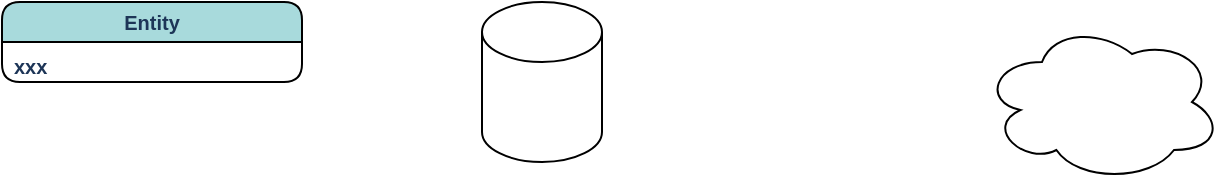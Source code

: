 <mxfile version="18.0.7" type="github">
  <diagram id="HGY5p40dpCj6Ilmdr5W0" name="第 1 页">
    <mxGraphModel dx="1550" dy="851" grid="1" gridSize="10" guides="1" tooltips="1" connect="1" arrows="1" fold="1" page="1" pageScale="1" pageWidth="827" pageHeight="1169" math="0" shadow="0">
      <root>
        <mxCell id="0" />
        <mxCell id="1" parent="0" />
        <mxCell id="YXY1S4yLQl2Z7X27-1y_-1" value="Entity" style="swimlane;childLayout=stackLayout;horizontal=1;startSize=20;horizontalStack=0;fontSize=10;fontStyle=1;strokeWidth=1;resizeParent=0;resizeLast=1;shadow=0;dashed=0;align=center;sketch=0;fontColor=#1D3557;fillColor=#A8DADC;swimlaneFillColor=default;rounded=1;glass=0;spacing=2;" vertex="1" parent="1">
          <mxGeometry x="110" y="140" width="150" height="40" as="geometry" />
        </mxCell>
        <mxCell id="YXY1S4yLQl2Z7X27-1y_-2" value="xxx" style="align=left;strokeColor=none;fillColor=none;spacingLeft=4;fontSize=10;verticalAlign=top;resizable=0;rotatable=0;part=1;sketch=0;fontColor=#1D3557;rounded=1;fontStyle=1" vertex="1" parent="YXY1S4yLQl2Z7X27-1y_-1">
          <mxGeometry y="20" width="150" height="20" as="geometry" />
        </mxCell>
        <mxCell id="YXY1S4yLQl2Z7X27-1y_-4" value="" style="shape=cylinder3;whiteSpace=wrap;html=1;boundedLbl=1;backgroundOutline=1;size=15;" vertex="1" parent="1">
          <mxGeometry x="350" y="140" width="60" height="80" as="geometry" />
        </mxCell>
        <mxCell id="YXY1S4yLQl2Z7X27-1y_-5" value="" style="ellipse;shape=cloud;whiteSpace=wrap;html=1;" vertex="1" parent="1">
          <mxGeometry x="600" y="150" width="120" height="80" as="geometry" />
        </mxCell>
      </root>
    </mxGraphModel>
  </diagram>
</mxfile>
